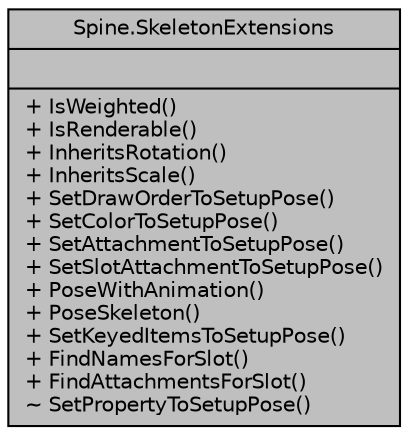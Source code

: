 digraph "Spine.SkeletonExtensions"
{
 // LATEX_PDF_SIZE
  edge [fontname="Helvetica",fontsize="10",labelfontname="Helvetica",labelfontsize="10"];
  node [fontname="Helvetica",fontsize="10",shape=record];
  Node1 [label="{Spine.SkeletonExtensions\n||+ IsWeighted()\l+ IsRenderable()\l+ InheritsRotation()\l+ InheritsScale()\l+ SetDrawOrderToSetupPose()\l+ SetColorToSetupPose()\l+ SetAttachmentToSetupPose()\l+ SetSlotAttachmentToSetupPose()\l+ PoseWithAnimation()\l+ PoseSkeleton()\l+ SetKeyedItemsToSetupPose()\l+ FindNamesForSlot()\l+ FindAttachmentsForSlot()\l~ SetPropertyToSetupPose()\l}",height=0.2,width=0.4,color="black", fillcolor="grey75", style="filled", fontcolor="black",tooltip=" "];
}
